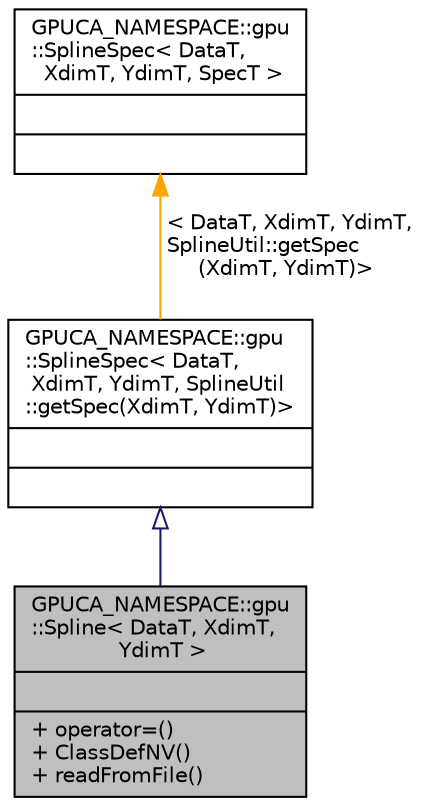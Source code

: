 digraph "GPUCA_NAMESPACE::gpu::Spline&lt; DataT, XdimT, YdimT &gt;"
{
 // INTERACTIVE_SVG=YES
  bgcolor="transparent";
  edge [fontname="Helvetica",fontsize="10",labelfontname="Helvetica",labelfontsize="10"];
  node [fontname="Helvetica",fontsize="10",shape=record];
  Node0 [label="{GPUCA_NAMESPACE::gpu\l::Spline\< DataT, XdimT,\l YdimT \>\n||+ operator=()\l+ ClassDefNV()\l+ readFromFile()\l}",height=0.2,width=0.4,color="black", fillcolor="grey75", style="filled", fontcolor="black"];
  Node1 -> Node0 [dir="back",color="midnightblue",fontsize="10",style="solid",arrowtail="onormal",fontname="Helvetica"];
  Node1 [label="{GPUCA_NAMESPACE::gpu\l::SplineSpec\< DataT,\l XdimT, YdimT, SplineUtil\l::getSpec(XdimT, YdimT)\>\n||}",height=0.2,width=0.4,color="black",URL="$d6/d20/classGPUCA__NAMESPACE_1_1gpu_1_1SplineSpec.html"];
  Node2 -> Node1 [dir="back",color="orange",fontsize="10",style="solid",label=" \< DataT, XdimT, YdimT,\l SplineUtil::getSpec\l(XdimT, YdimT)\>" ,fontname="Helvetica"];
  Node2 [label="{GPUCA_NAMESPACE::gpu\l::SplineSpec\< DataT,\l XdimT, YdimT, SpecT \>\n||}",height=0.2,width=0.4,color="black",URL="$d6/d20/classGPUCA__NAMESPACE_1_1gpu_1_1SplineSpec.html"];
}
